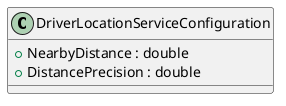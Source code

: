 @startuml Structure
'https://plantuml.com/class-diagram

class DriverLocationServiceConfiguration
{
    + NearbyDistance : double
    + DistancePrecision : double
}

@enduml

